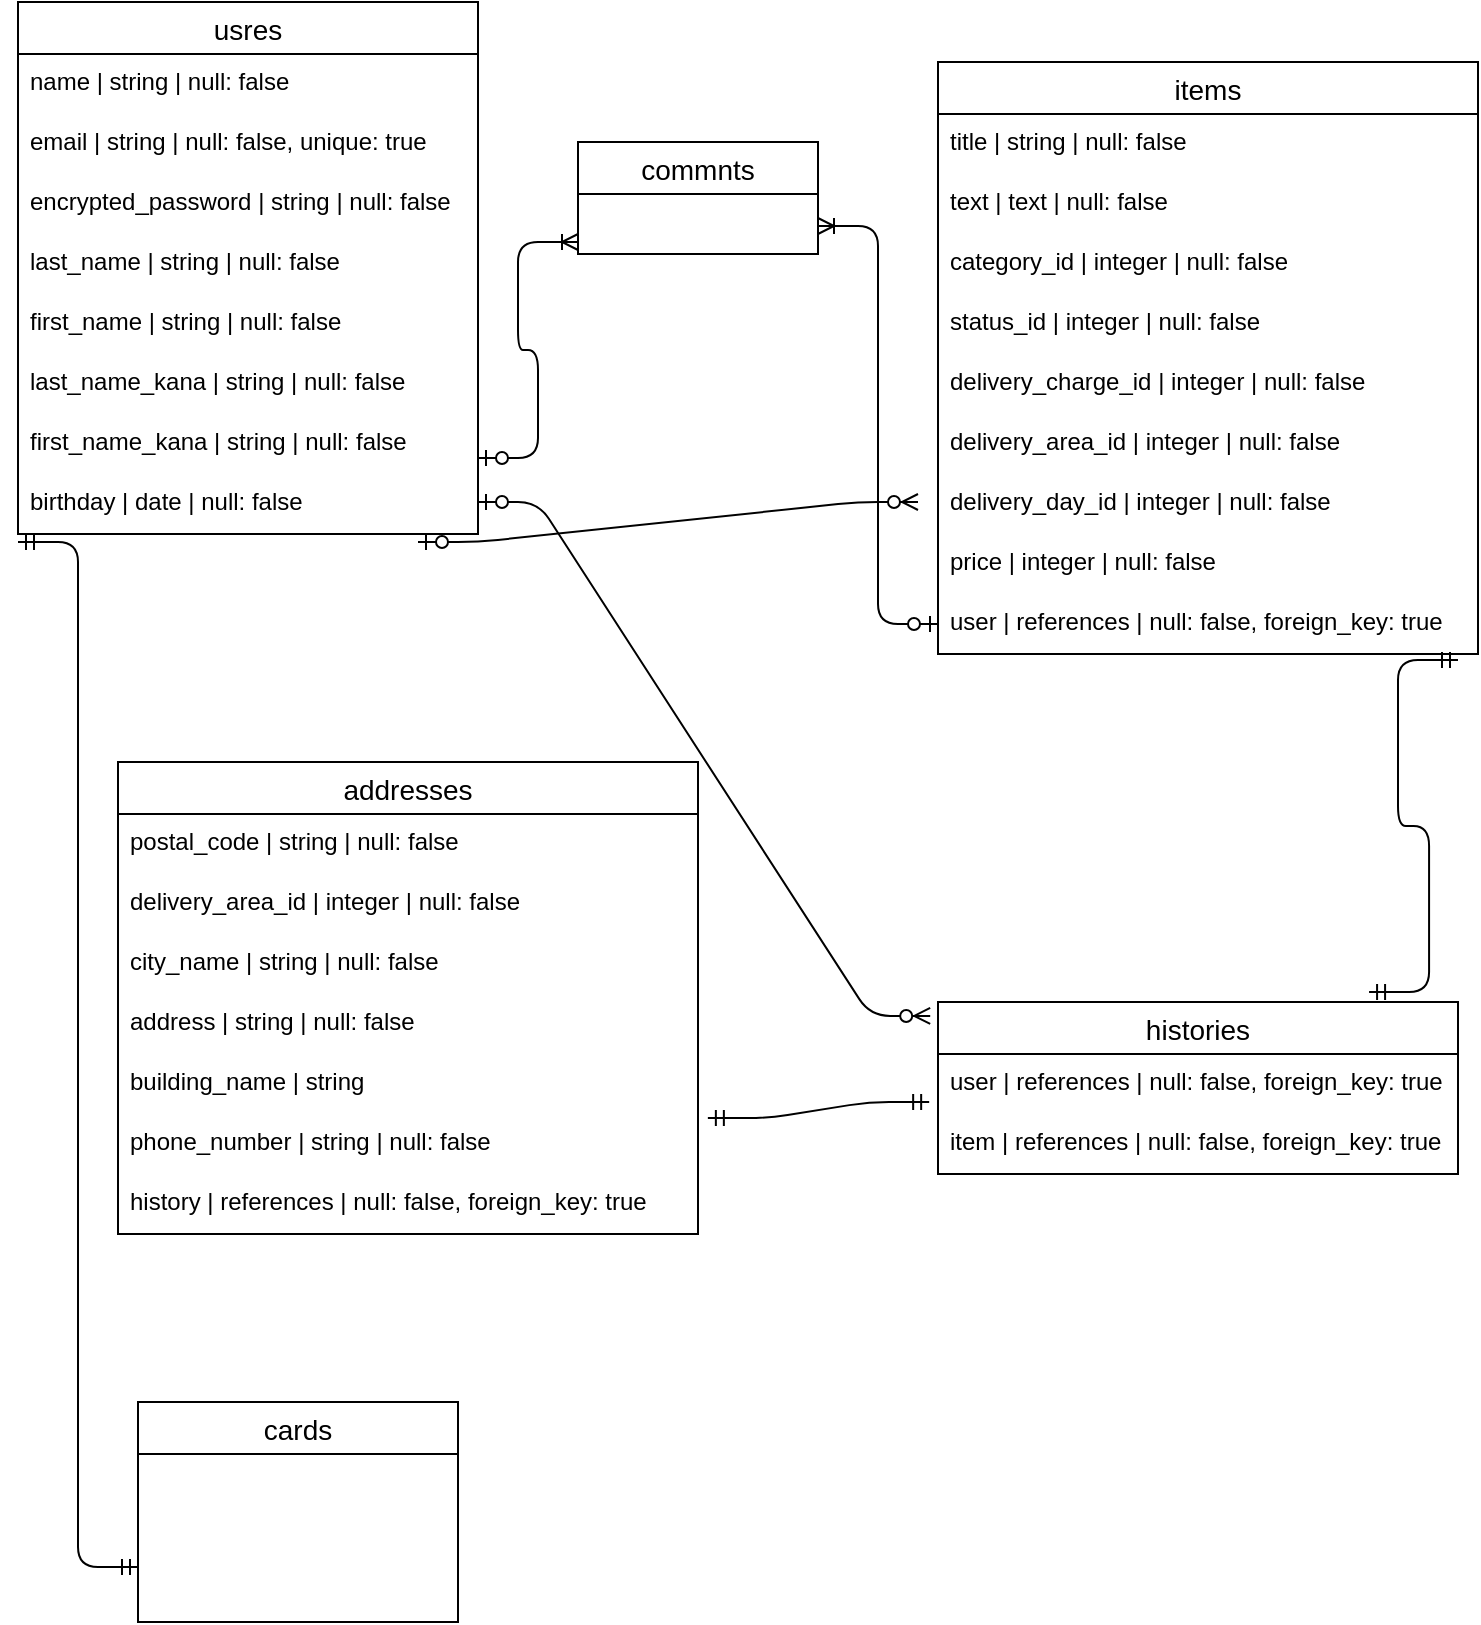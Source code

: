 <mxfile>
    <diagram id="VVi1pHS5RNQx5nSF3aWT" name="ページ1">
        <mxGraphModel dx="728" dy="680" grid="1" gridSize="10" guides="1" tooltips="1" connect="1" arrows="1" fold="1" page="1" pageScale="1" pageWidth="827" pageHeight="1169" math="0" shadow="0">
            <root>
                <mxCell id="0"/>
                <mxCell id="1" parent="0"/>
                <mxCell id="141" value="items" style="swimlane;fontStyle=0;childLayout=stackLayout;horizontal=1;startSize=26;horizontalStack=0;resizeParent=1;resizeParentMax=0;resizeLast=0;collapsible=1;marginBottom=0;align=center;fontSize=14;" parent="1" vertex="1">
                    <mxGeometry x="470" y="40" width="270" height="296" as="geometry"/>
                </mxCell>
                <mxCell id="142" value="title               | string     | null: false    " style="text;strokeColor=none;fillColor=none;spacingLeft=4;spacingRight=4;overflow=hidden;rotatable=0;points=[[0,0.5],[1,0.5]];portConstraint=eastwest;fontSize=12;" parent="141" vertex="1">
                    <mxGeometry y="26" width="270" height="30" as="geometry"/>
                </mxCell>
                <mxCell id="143" value="text                | text       | null: false " style="text;strokeColor=none;fillColor=none;spacingLeft=4;spacingRight=4;overflow=hidden;rotatable=0;points=[[0,0.5],[1,0.5]];portConstraint=eastwest;fontSize=12;" parent="141" vertex="1">
                    <mxGeometry y="56" width="270" height="30" as="geometry"/>
                </mxCell>
                <mxCell id="170" value="category_id         | integer    | null: false" style="text;strokeColor=none;fillColor=none;spacingLeft=4;spacingRight=4;overflow=hidden;rotatable=0;points=[[0,0.5],[1,0.5]];portConstraint=eastwest;fontSize=12;" parent="141" vertex="1">
                    <mxGeometry y="86" width="270" height="30" as="geometry"/>
                </mxCell>
                <mxCell id="172" value="status_id           | integer    | null: false " style="text;strokeColor=none;fillColor=none;spacingLeft=4;spacingRight=4;overflow=hidden;rotatable=0;points=[[0,0.5],[1,0.5]];portConstraint=eastwest;fontSize=12;" parent="141" vertex="1">
                    <mxGeometry y="116" width="270" height="30" as="geometry"/>
                </mxCell>
                <mxCell id="171" value="delivery_charge_id  | integer    | null: false" style="text;strokeColor=none;fillColor=none;spacingLeft=4;spacingRight=4;overflow=hidden;rotatable=0;points=[[0,0.5],[1,0.5]];portConstraint=eastwest;fontSize=12;" parent="141" vertex="1">
                    <mxGeometry y="146" width="270" height="30" as="geometry"/>
                </mxCell>
                <mxCell id="173" value="delivery_area_id    | integer    | null: false  " style="text;strokeColor=none;fillColor=none;spacingLeft=4;spacingRight=4;overflow=hidden;rotatable=0;points=[[0,0.5],[1,0.5]];portConstraint=eastwest;fontSize=12;" parent="141" vertex="1">
                    <mxGeometry y="176" width="270" height="30" as="geometry"/>
                </mxCell>
                <mxCell id="174" value="delivery_day_id    | integer    | null: false " style="text;strokeColor=none;fillColor=none;spacingLeft=4;spacingRight=4;overflow=hidden;rotatable=0;points=[[0,0.5],[1,0.5]];portConstraint=eastwest;fontSize=12;" parent="141" vertex="1">
                    <mxGeometry y="206" width="270" height="30" as="geometry"/>
                </mxCell>
                <mxCell id="175" value="price               | integer    | null: false " style="text;strokeColor=none;fillColor=none;spacingLeft=4;spacingRight=4;overflow=hidden;rotatable=0;points=[[0,0.5],[1,0.5]];portConstraint=eastwest;fontSize=12;" parent="141" vertex="1">
                    <mxGeometry y="236" width="270" height="30" as="geometry"/>
                </mxCell>
                <mxCell id="144" value="user                | references | null: false, foreign_key: true " style="text;strokeColor=none;fillColor=none;spacingLeft=4;spacingRight=4;overflow=hidden;rotatable=0;points=[[0,0.5],[1,0.5]];portConstraint=eastwest;fontSize=12;" parent="141" vertex="1">
                    <mxGeometry y="266" width="270" height="30" as="geometry"/>
                </mxCell>
                <mxCell id="145" value="addresses " style="swimlane;fontStyle=0;childLayout=stackLayout;horizontal=1;startSize=26;horizontalStack=0;resizeParent=1;resizeParentMax=0;resizeLast=0;collapsible=1;marginBottom=0;align=center;fontSize=14;" parent="1" vertex="1">
                    <mxGeometry x="60" y="390" width="290" height="236" as="geometry"/>
                </mxCell>
                <mxCell id="146" value="postal_code         | string  | null: false" style="text;strokeColor=none;fillColor=none;spacingLeft=4;spacingRight=4;overflow=hidden;rotatable=0;points=[[0,0.5],[1,0.5]];portConstraint=eastwest;fontSize=12;" parent="145" vertex="1">
                    <mxGeometry y="26" width="290" height="30" as="geometry"/>
                </mxCell>
                <mxCell id="147" value="delivery_area_id    | integer    | null: false       " style="text;strokeColor=none;fillColor=none;spacingLeft=4;spacingRight=4;overflow=hidden;rotatable=0;points=[[0,0.5],[1,0.5]];portConstraint=eastwest;fontSize=12;" parent="145" vertex="1">
                    <mxGeometry y="56" width="290" height="30" as="geometry"/>
                </mxCell>
                <mxCell id="148" value="city_name           | string  | null: false" style="text;strokeColor=none;fillColor=none;spacingLeft=4;spacingRight=4;overflow=hidden;rotatable=0;points=[[0,0.5],[1,0.5]];portConstraint=eastwest;fontSize=12;" parent="145" vertex="1">
                    <mxGeometry y="86" width="290" height="30" as="geometry"/>
                </mxCell>
                <mxCell id="180" value="address             | string  | null: false" style="text;strokeColor=none;fillColor=none;spacingLeft=4;spacingRight=4;overflow=hidden;rotatable=0;points=[[0,0.5],[1,0.5]];portConstraint=eastwest;fontSize=12;" parent="145" vertex="1">
                    <mxGeometry y="116" width="290" height="30" as="geometry"/>
                </mxCell>
                <mxCell id="181" value="building_name       | string  " style="text;strokeColor=none;fillColor=none;spacingLeft=4;spacingRight=4;overflow=hidden;rotatable=0;points=[[0,0.5],[1,0.5]];portConstraint=eastwest;fontSize=12;" parent="145" vertex="1">
                    <mxGeometry y="146" width="290" height="30" as="geometry"/>
                </mxCell>
                <mxCell id="182" value="phone_number        | string  | null: false " style="text;strokeColor=none;fillColor=none;spacingLeft=4;spacingRight=4;overflow=hidden;rotatable=0;points=[[0,0.5],[1,0.5]];portConstraint=eastwest;fontSize=12;" parent="145" vertex="1">
                    <mxGeometry y="176" width="290" height="30" as="geometry"/>
                </mxCell>
                <mxCell id="191" value="history             | references | null: false, foreign_key: true " style="text;strokeColor=none;fillColor=none;spacingLeft=4;spacingRight=4;overflow=hidden;rotatable=0;points=[[0,0.5],[1,0.5]];portConstraint=eastwest;fontSize=12;" parent="145" vertex="1">
                    <mxGeometry y="206" width="290" height="30" as="geometry"/>
                </mxCell>
                <mxCell id="149" value="histories" style="swimlane;fontStyle=0;childLayout=stackLayout;horizontal=1;startSize=26;horizontalStack=0;resizeParent=1;resizeParentMax=0;resizeLast=0;collapsible=1;marginBottom=0;align=center;fontSize=14;" parent="1" vertex="1">
                    <mxGeometry x="470" y="510" width="260" height="86" as="geometry"/>
                </mxCell>
                <mxCell id="151" value="user                | references | null: false, foreign_key: true  " style="text;strokeColor=none;fillColor=none;spacingLeft=4;spacingRight=4;overflow=hidden;rotatable=0;points=[[0,0.5],[1,0.5]];portConstraint=eastwest;fontSize=12;" parent="149" vertex="1">
                    <mxGeometry y="26" width="260" height="30" as="geometry"/>
                </mxCell>
                <mxCell id="152" value="item                | references | null: false, foreign_key: true" style="text;strokeColor=none;fillColor=none;spacingLeft=4;spacingRight=4;overflow=hidden;rotatable=0;points=[[0,0.5],[1,0.5]];portConstraint=eastwest;fontSize=12;" parent="149" vertex="1">
                    <mxGeometry y="56" width="260" height="30" as="geometry"/>
                </mxCell>
                <mxCell id="158" value="usres" style="swimlane;fontStyle=0;childLayout=stackLayout;horizontal=1;startSize=26;horizontalStack=0;resizeParent=1;resizeParentMax=0;resizeLast=0;collapsible=1;marginBottom=0;align=center;fontSize=14;" parent="1" vertex="1">
                    <mxGeometry x="10" y="10" width="230" height="266" as="geometry"/>
                </mxCell>
                <mxCell id="160" value="name                | string | null: false" style="text;strokeColor=none;fillColor=none;spacingLeft=4;spacingRight=4;overflow=hidden;rotatable=0;points=[[0,0.5],[1,0.5]];portConstraint=eastwest;fontSize=12;" parent="158" vertex="1">
                    <mxGeometry y="26" width="230" height="30" as="geometry"/>
                </mxCell>
                <mxCell id="161" value="email               | string | null: false, unique: true " style="text;strokeColor=none;fillColor=none;spacingLeft=4;spacingRight=4;overflow=hidden;rotatable=0;points=[[0,0.5],[1,0.5]];portConstraint=eastwest;fontSize=12;" parent="158" vertex="1">
                    <mxGeometry y="56" width="230" height="30" as="geometry"/>
                </mxCell>
                <mxCell id="162" value="encrypted_password  | string | null: false" style="text;strokeColor=none;fillColor=none;spacingLeft=4;spacingRight=4;overflow=hidden;rotatable=0;points=[[0,0.5],[1,0.5]];portConstraint=eastwest;fontSize=12;" parent="158" vertex="1">
                    <mxGeometry y="86" width="230" height="30" as="geometry"/>
                </mxCell>
                <mxCell id="163" value="last_name           | string | null: false" style="text;strokeColor=none;fillColor=none;spacingLeft=4;spacingRight=4;overflow=hidden;rotatable=0;points=[[0,0.5],[1,0.5]];portConstraint=eastwest;fontSize=12;" parent="158" vertex="1">
                    <mxGeometry y="116" width="230" height="30" as="geometry"/>
                </mxCell>
                <mxCell id="165" value=" first_name          | string | null: false" style="text;strokeColor=none;fillColor=none;spacingLeft=4;spacingRight=4;overflow=hidden;rotatable=0;points=[[0,0.5],[1,0.5]];portConstraint=eastwest;fontSize=12;" parent="158" vertex="1">
                    <mxGeometry y="146" width="230" height="30" as="geometry"/>
                </mxCell>
                <mxCell id="167" value="last_name_kana      | string | null: false" style="text;strokeColor=none;fillColor=none;spacingLeft=4;spacingRight=4;overflow=hidden;rotatable=0;points=[[0,0.5],[1,0.5]];portConstraint=eastwest;fontSize=12;" parent="158" vertex="1">
                    <mxGeometry y="176" width="230" height="30" as="geometry"/>
                </mxCell>
                <mxCell id="168" value="first_name_kana     | string | null: false " style="text;strokeColor=none;fillColor=none;spacingLeft=4;spacingRight=4;overflow=hidden;rotatable=0;points=[[0,0.5],[1,0.5]];portConstraint=eastwest;fontSize=12;" parent="158" vertex="1">
                    <mxGeometry y="206" width="230" height="30" as="geometry"/>
                </mxCell>
                <mxCell id="169" value="birthday            | date   | null: false" style="text;strokeColor=none;fillColor=none;spacingLeft=4;spacingRight=4;overflow=hidden;rotatable=0;points=[[0,0.5],[1,0.5]];portConstraint=eastwest;fontSize=12;" parent="158" vertex="1">
                    <mxGeometry y="236" width="230" height="30" as="geometry"/>
                </mxCell>
                <mxCell id="185" value="" style="edgeStyle=entityRelationEdgeStyle;fontSize=12;html=1;endArrow=ERzeroToMany;startArrow=ERzeroToOne;" parent="1" edge="1">
                    <mxGeometry width="100" height="100" relative="1" as="geometry">
                        <mxPoint x="210" y="280" as="sourcePoint"/>
                        <mxPoint x="460" y="260" as="targetPoint"/>
                    </mxGeometry>
                </mxCell>
                <mxCell id="186" value="" style="edgeStyle=entityRelationEdgeStyle;fontSize=12;html=1;endArrow=ERzeroToMany;startArrow=ERzeroToOne;entryX=-0.015;entryY=0.081;entryDx=0;entryDy=0;entryPerimeter=0;" parent="1" edge="1" target="149">
                    <mxGeometry width="100" height="100" relative="1" as="geometry">
                        <mxPoint x="240" y="260" as="sourcePoint"/>
                        <mxPoint x="430" y="490" as="targetPoint"/>
                    </mxGeometry>
                </mxCell>
                <mxCell id="187" value="" style="edgeStyle=entityRelationEdgeStyle;fontSize=12;html=1;endArrow=ERmandOne;startArrow=ERmandOne;exitX=0.829;exitY=-0.058;exitDx=0;exitDy=0;exitPerimeter=0;" parent="1" source="149" edge="1">
                    <mxGeometry width="100" height="100" relative="1" as="geometry">
                        <mxPoint x="700" y="500" as="sourcePoint"/>
                        <mxPoint x="730" y="339" as="targetPoint"/>
                    </mxGeometry>
                </mxCell>
                <mxCell id="188" value="" style="edgeStyle=entityRelationEdgeStyle;fontSize=12;html=1;endArrow=ERmandOne;startArrow=ERmandOne;entryX=-0.017;entryY=0.8;entryDx=0;entryDy=0;entryPerimeter=0;exitX=1.017;exitY=0.067;exitDx=0;exitDy=0;exitPerimeter=0;" parent="1" source="182" target="151" edge="1">
                    <mxGeometry width="100" height="100" relative="1" as="geometry">
                        <mxPoint x="300" y="603" as="sourcePoint"/>
                        <mxPoint x="400" y="503" as="targetPoint"/>
                    </mxGeometry>
                </mxCell>
                <mxCell id="192" value="commnts" style="swimlane;fontStyle=0;childLayout=stackLayout;horizontal=1;startSize=26;horizontalStack=0;resizeParent=1;resizeParentMax=0;resizeLast=0;collapsible=1;marginBottom=0;align=center;fontSize=14;" vertex="1" parent="1">
                    <mxGeometry x="290" y="80" width="120" height="56" as="geometry"/>
                </mxCell>
                <mxCell id="197" value="" style="edgeStyle=entityRelationEdgeStyle;fontSize=12;html=1;endArrow=ERoneToMany;startArrow=ERzeroToOne;" edge="1" parent="1">
                    <mxGeometry width="100" height="100" relative="1" as="geometry">
                        <mxPoint x="240" y="238" as="sourcePoint"/>
                        <mxPoint x="290" y="130" as="targetPoint"/>
                    </mxGeometry>
                </mxCell>
                <mxCell id="199" value="" style="edgeStyle=entityRelationEdgeStyle;fontSize=12;html=1;endArrow=ERoneToMany;startArrow=ERzeroToOne;entryX=1;entryY=0.75;entryDx=0;entryDy=0;exitX=0;exitY=0.5;exitDx=0;exitDy=0;" edge="1" parent="1" source="144" target="192">
                    <mxGeometry width="100" height="100" relative="1" as="geometry">
                        <mxPoint x="430" y="310" as="sourcePoint"/>
                        <mxPoint x="430" y="156" as="targetPoint"/>
                    </mxGeometry>
                </mxCell>
                <mxCell id="202" value="cards" style="swimlane;fontStyle=0;childLayout=stackLayout;horizontal=1;startSize=26;horizontalStack=0;resizeParent=1;resizeParentMax=0;resizeLast=0;collapsible=1;marginBottom=0;align=center;fontSize=14;" vertex="1" parent="1">
                    <mxGeometry x="70" y="710" width="160" height="110" as="geometry"/>
                </mxCell>
                <mxCell id="206" value="" style="edgeStyle=entityRelationEdgeStyle;fontSize=12;html=1;endArrow=ERmandOne;startArrow=ERmandOne;entryX=0;entryY=0.75;entryDx=0;entryDy=0;" edge="1" parent="1" target="202">
                    <mxGeometry width="100" height="100" relative="1" as="geometry">
                        <mxPoint x="10" y="280" as="sourcePoint"/>
                        <mxPoint x="70" y="800" as="targetPoint"/>
                    </mxGeometry>
                </mxCell>
            </root>
        </mxGraphModel>
    </diagram>
</mxfile>